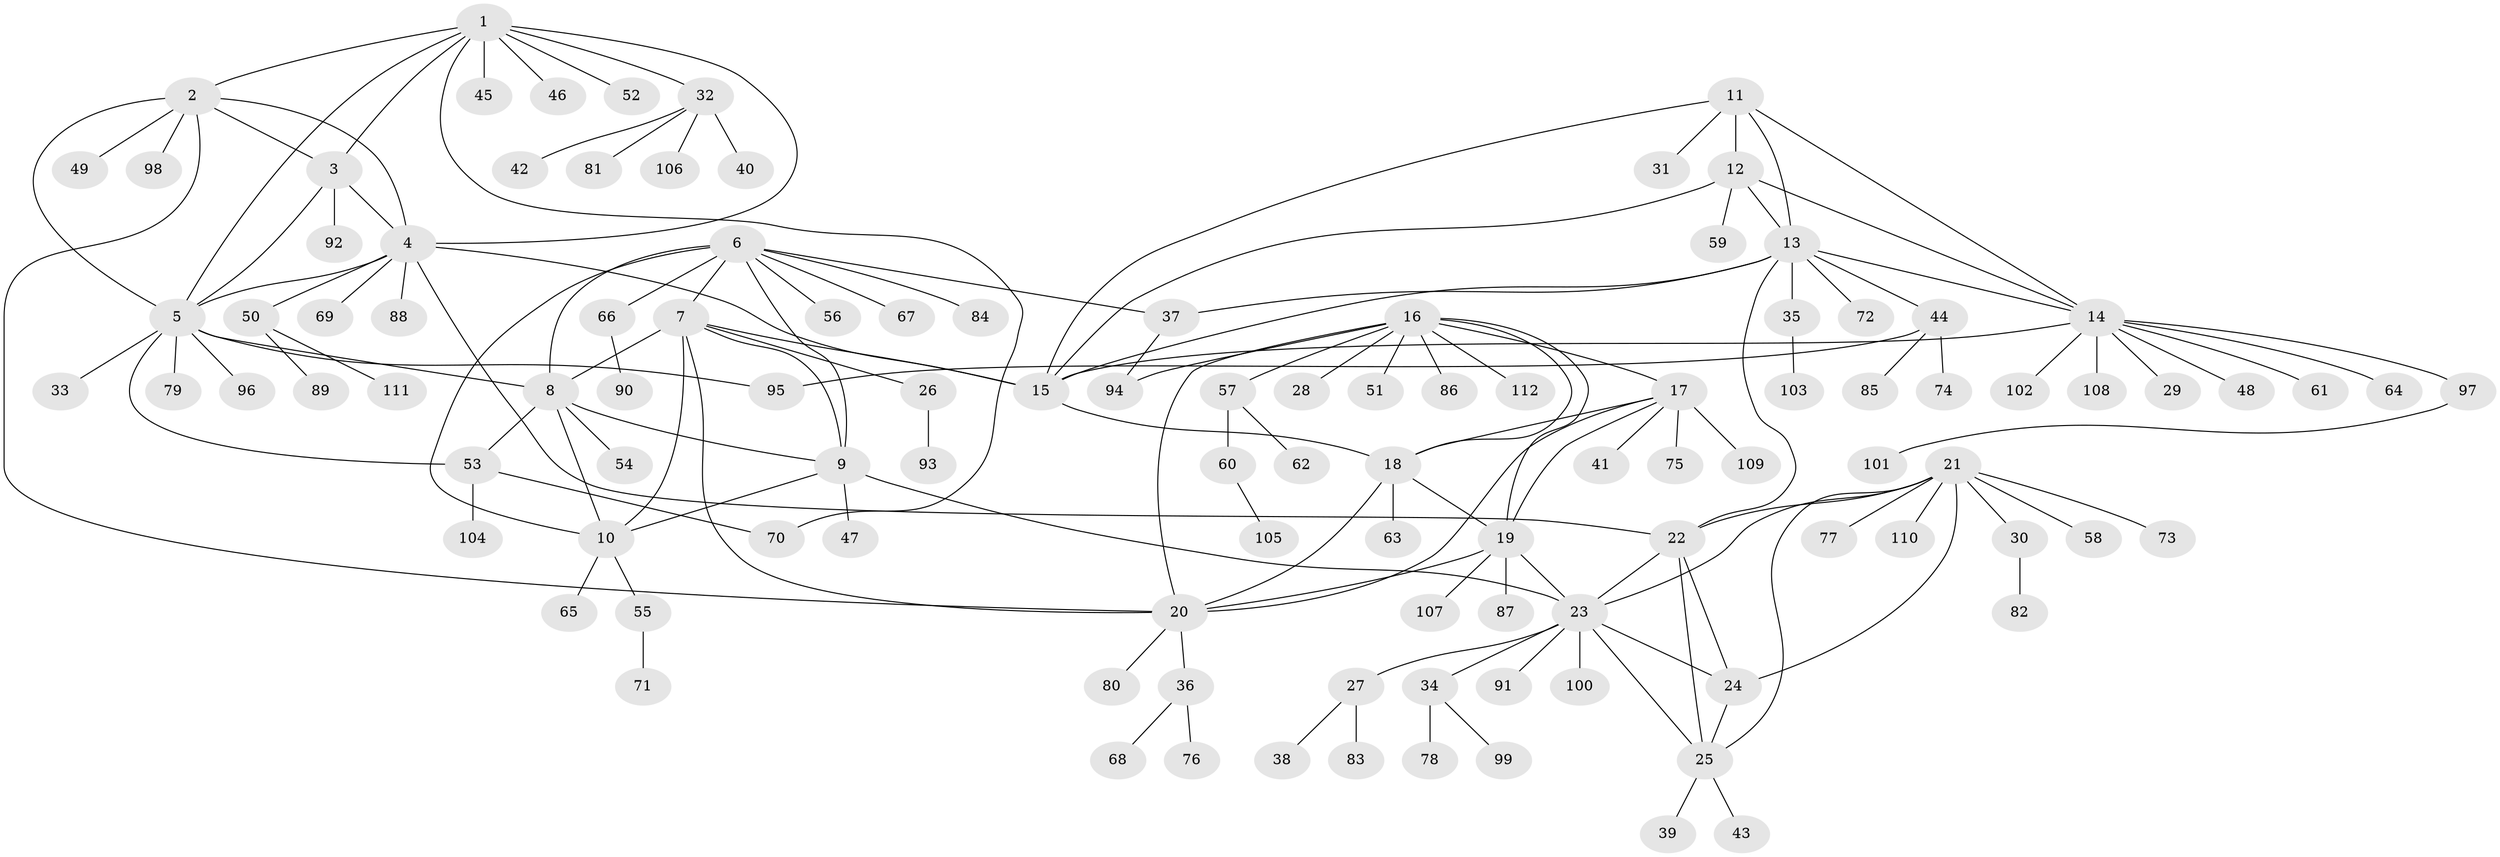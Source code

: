 // coarse degree distribution, {5: 0.11363636363636363, 4: 0.022727272727272728, 14: 0.022727272727272728, 8: 0.022727272727272728, 7: 0.022727272727272728, 6: 0.022727272727272728, 12: 0.022727272727272728, 3: 0.09090909090909091, 1: 0.5909090909090909, 2: 0.06818181818181818}
// Generated by graph-tools (version 1.1) at 2025/19/03/04/25 18:19:46]
// undirected, 112 vertices, 152 edges
graph export_dot {
graph [start="1"]
  node [color=gray90,style=filled];
  1;
  2;
  3;
  4;
  5;
  6;
  7;
  8;
  9;
  10;
  11;
  12;
  13;
  14;
  15;
  16;
  17;
  18;
  19;
  20;
  21;
  22;
  23;
  24;
  25;
  26;
  27;
  28;
  29;
  30;
  31;
  32;
  33;
  34;
  35;
  36;
  37;
  38;
  39;
  40;
  41;
  42;
  43;
  44;
  45;
  46;
  47;
  48;
  49;
  50;
  51;
  52;
  53;
  54;
  55;
  56;
  57;
  58;
  59;
  60;
  61;
  62;
  63;
  64;
  65;
  66;
  67;
  68;
  69;
  70;
  71;
  72;
  73;
  74;
  75;
  76;
  77;
  78;
  79;
  80;
  81;
  82;
  83;
  84;
  85;
  86;
  87;
  88;
  89;
  90;
  91;
  92;
  93;
  94;
  95;
  96;
  97;
  98;
  99;
  100;
  101;
  102;
  103;
  104;
  105;
  106;
  107;
  108;
  109;
  110;
  111;
  112;
  1 -- 2;
  1 -- 3;
  1 -- 4;
  1 -- 5;
  1 -- 32;
  1 -- 45;
  1 -- 46;
  1 -- 52;
  1 -- 70;
  2 -- 3;
  2 -- 4;
  2 -- 5;
  2 -- 20;
  2 -- 49;
  2 -- 98;
  3 -- 4;
  3 -- 5;
  3 -- 92;
  4 -- 5;
  4 -- 15;
  4 -- 22;
  4 -- 50;
  4 -- 69;
  4 -- 88;
  5 -- 8;
  5 -- 33;
  5 -- 53;
  5 -- 79;
  5 -- 95;
  5 -- 96;
  6 -- 7;
  6 -- 8;
  6 -- 9;
  6 -- 10;
  6 -- 37;
  6 -- 56;
  6 -- 66;
  6 -- 67;
  6 -- 84;
  7 -- 8;
  7 -- 9;
  7 -- 10;
  7 -- 15;
  7 -- 20;
  7 -- 26;
  8 -- 9;
  8 -- 10;
  8 -- 53;
  8 -- 54;
  9 -- 10;
  9 -- 23;
  9 -- 47;
  10 -- 55;
  10 -- 65;
  11 -- 12;
  11 -- 13;
  11 -- 14;
  11 -- 15;
  11 -- 31;
  12 -- 13;
  12 -- 14;
  12 -- 15;
  12 -- 59;
  13 -- 14;
  13 -- 15;
  13 -- 22;
  13 -- 35;
  13 -- 37;
  13 -- 44;
  13 -- 72;
  14 -- 15;
  14 -- 29;
  14 -- 48;
  14 -- 61;
  14 -- 64;
  14 -- 97;
  14 -- 102;
  14 -- 108;
  15 -- 18;
  16 -- 17;
  16 -- 18;
  16 -- 19;
  16 -- 20;
  16 -- 28;
  16 -- 51;
  16 -- 57;
  16 -- 86;
  16 -- 94;
  16 -- 112;
  17 -- 18;
  17 -- 19;
  17 -- 20;
  17 -- 41;
  17 -- 75;
  17 -- 109;
  18 -- 19;
  18 -- 20;
  18 -- 63;
  19 -- 20;
  19 -- 23;
  19 -- 87;
  19 -- 107;
  20 -- 36;
  20 -- 80;
  21 -- 22;
  21 -- 23;
  21 -- 24;
  21 -- 25;
  21 -- 30;
  21 -- 58;
  21 -- 73;
  21 -- 77;
  21 -- 110;
  22 -- 23;
  22 -- 24;
  22 -- 25;
  23 -- 24;
  23 -- 25;
  23 -- 27;
  23 -- 34;
  23 -- 91;
  23 -- 100;
  24 -- 25;
  25 -- 39;
  25 -- 43;
  26 -- 93;
  27 -- 38;
  27 -- 83;
  30 -- 82;
  32 -- 40;
  32 -- 42;
  32 -- 81;
  32 -- 106;
  34 -- 78;
  34 -- 99;
  35 -- 103;
  36 -- 68;
  36 -- 76;
  37 -- 94;
  44 -- 74;
  44 -- 85;
  44 -- 95;
  50 -- 89;
  50 -- 111;
  53 -- 70;
  53 -- 104;
  55 -- 71;
  57 -- 60;
  57 -- 62;
  60 -- 105;
  66 -- 90;
  97 -- 101;
}
